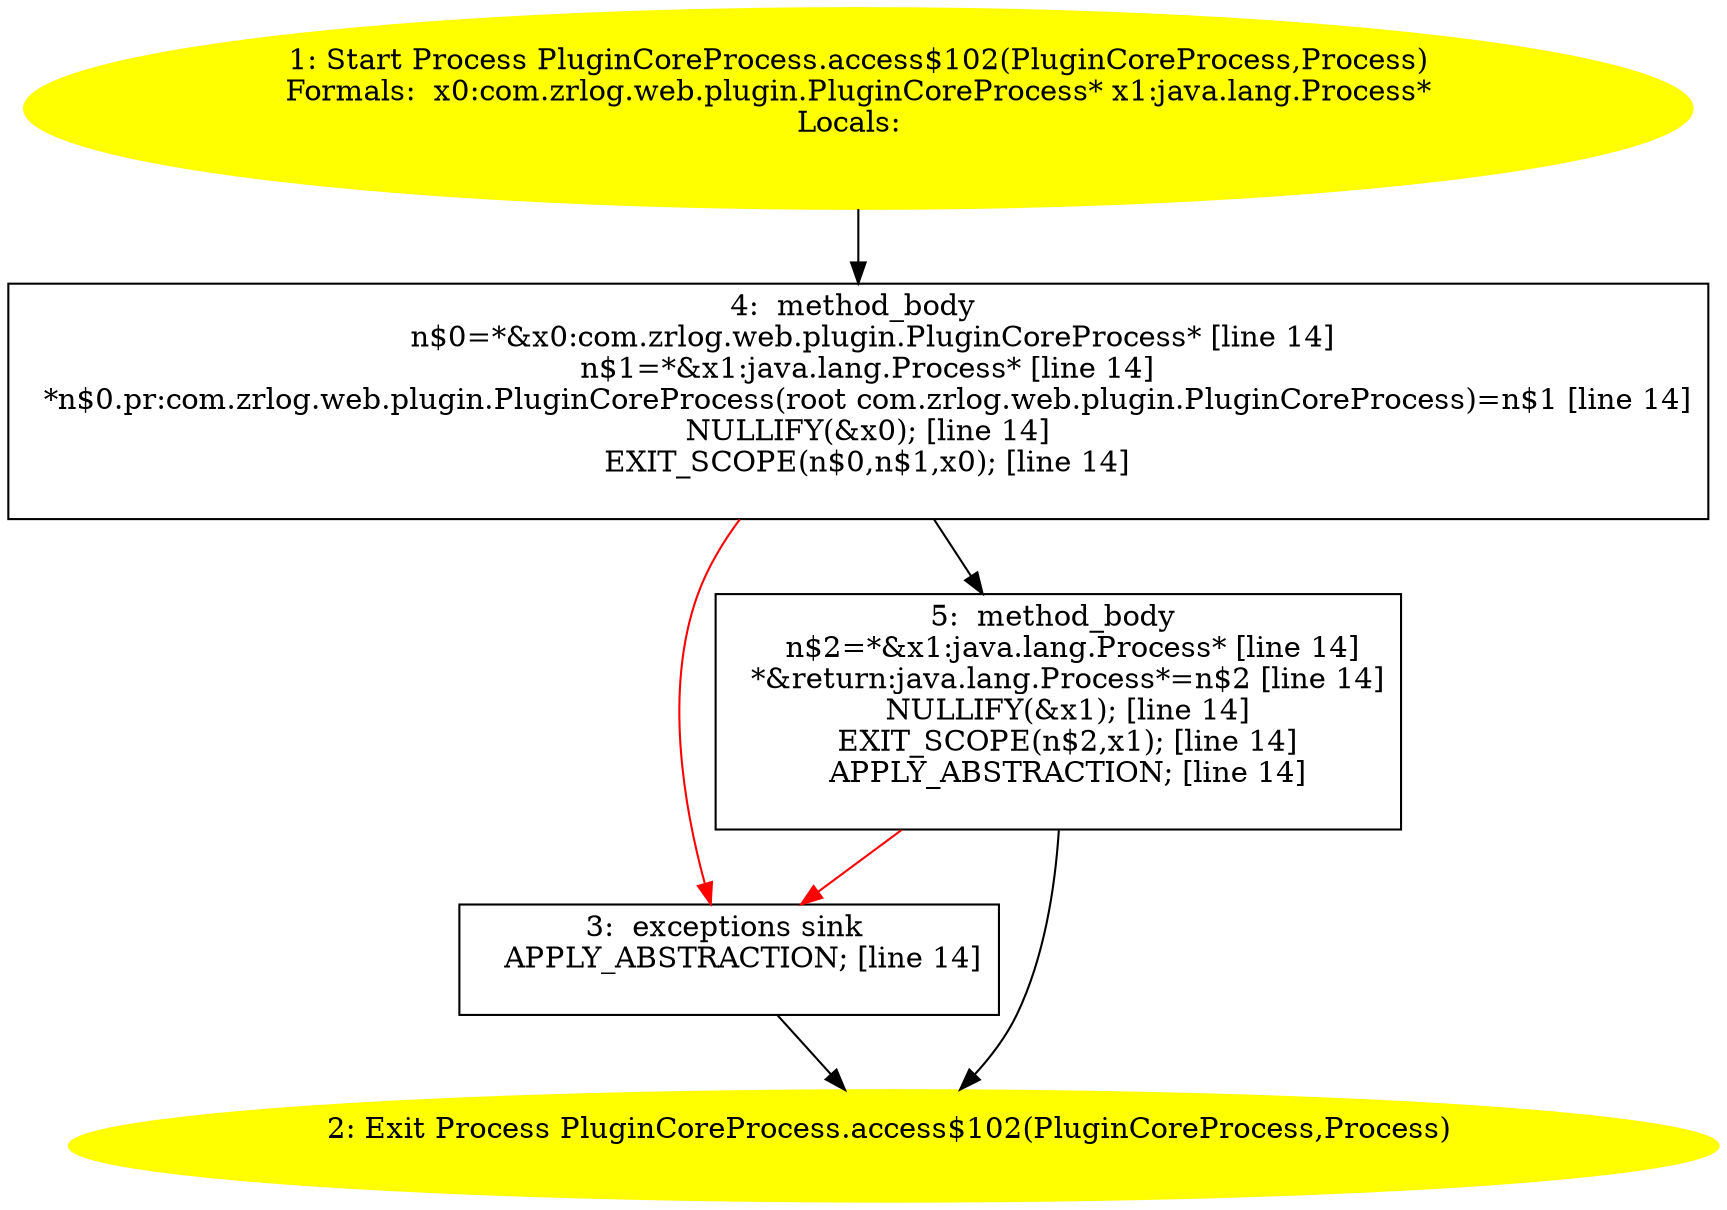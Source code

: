/* @generated */
digraph cfg {
"com.zrlog.web.plugin.PluginCoreProcess.access$102(com.zrlog.web.plugin.PluginCoreProcess,java.lang.P.e3f28ee233829cf60792814349ca6cd8_1" [label="1: Start Process PluginCoreProcess.access$102(PluginCoreProcess,Process)\nFormals:  x0:com.zrlog.web.plugin.PluginCoreProcess* x1:java.lang.Process*\nLocals:  \n  " color=yellow style=filled]
	

	 "com.zrlog.web.plugin.PluginCoreProcess.access$102(com.zrlog.web.plugin.PluginCoreProcess,java.lang.P.e3f28ee233829cf60792814349ca6cd8_1" -> "com.zrlog.web.plugin.PluginCoreProcess.access$102(com.zrlog.web.plugin.PluginCoreProcess,java.lang.P.e3f28ee233829cf60792814349ca6cd8_4" ;
"com.zrlog.web.plugin.PluginCoreProcess.access$102(com.zrlog.web.plugin.PluginCoreProcess,java.lang.P.e3f28ee233829cf60792814349ca6cd8_2" [label="2: Exit Process PluginCoreProcess.access$102(PluginCoreProcess,Process) \n  " color=yellow style=filled]
	

"com.zrlog.web.plugin.PluginCoreProcess.access$102(com.zrlog.web.plugin.PluginCoreProcess,java.lang.P.e3f28ee233829cf60792814349ca6cd8_3" [label="3:  exceptions sink \n   APPLY_ABSTRACTION; [line 14]\n " shape="box"]
	

	 "com.zrlog.web.plugin.PluginCoreProcess.access$102(com.zrlog.web.plugin.PluginCoreProcess,java.lang.P.e3f28ee233829cf60792814349ca6cd8_3" -> "com.zrlog.web.plugin.PluginCoreProcess.access$102(com.zrlog.web.plugin.PluginCoreProcess,java.lang.P.e3f28ee233829cf60792814349ca6cd8_2" ;
"com.zrlog.web.plugin.PluginCoreProcess.access$102(com.zrlog.web.plugin.PluginCoreProcess,java.lang.P.e3f28ee233829cf60792814349ca6cd8_4" [label="4:  method_body \n   n$0=*&x0:com.zrlog.web.plugin.PluginCoreProcess* [line 14]\n  n$1=*&x1:java.lang.Process* [line 14]\n  *n$0.pr:com.zrlog.web.plugin.PluginCoreProcess(root com.zrlog.web.plugin.PluginCoreProcess)=n$1 [line 14]\n  NULLIFY(&x0); [line 14]\n  EXIT_SCOPE(n$0,n$1,x0); [line 14]\n " shape="box"]
	

	 "com.zrlog.web.plugin.PluginCoreProcess.access$102(com.zrlog.web.plugin.PluginCoreProcess,java.lang.P.e3f28ee233829cf60792814349ca6cd8_4" -> "com.zrlog.web.plugin.PluginCoreProcess.access$102(com.zrlog.web.plugin.PluginCoreProcess,java.lang.P.e3f28ee233829cf60792814349ca6cd8_5" ;
	 "com.zrlog.web.plugin.PluginCoreProcess.access$102(com.zrlog.web.plugin.PluginCoreProcess,java.lang.P.e3f28ee233829cf60792814349ca6cd8_4" -> "com.zrlog.web.plugin.PluginCoreProcess.access$102(com.zrlog.web.plugin.PluginCoreProcess,java.lang.P.e3f28ee233829cf60792814349ca6cd8_3" [color="red" ];
"com.zrlog.web.plugin.PluginCoreProcess.access$102(com.zrlog.web.plugin.PluginCoreProcess,java.lang.P.e3f28ee233829cf60792814349ca6cd8_5" [label="5:  method_body \n   n$2=*&x1:java.lang.Process* [line 14]\n  *&return:java.lang.Process*=n$2 [line 14]\n  NULLIFY(&x1); [line 14]\n  EXIT_SCOPE(n$2,x1); [line 14]\n  APPLY_ABSTRACTION; [line 14]\n " shape="box"]
	

	 "com.zrlog.web.plugin.PluginCoreProcess.access$102(com.zrlog.web.plugin.PluginCoreProcess,java.lang.P.e3f28ee233829cf60792814349ca6cd8_5" -> "com.zrlog.web.plugin.PluginCoreProcess.access$102(com.zrlog.web.plugin.PluginCoreProcess,java.lang.P.e3f28ee233829cf60792814349ca6cd8_2" ;
	 "com.zrlog.web.plugin.PluginCoreProcess.access$102(com.zrlog.web.plugin.PluginCoreProcess,java.lang.P.e3f28ee233829cf60792814349ca6cd8_5" -> "com.zrlog.web.plugin.PluginCoreProcess.access$102(com.zrlog.web.plugin.PluginCoreProcess,java.lang.P.e3f28ee233829cf60792814349ca6cd8_3" [color="red" ];
}

